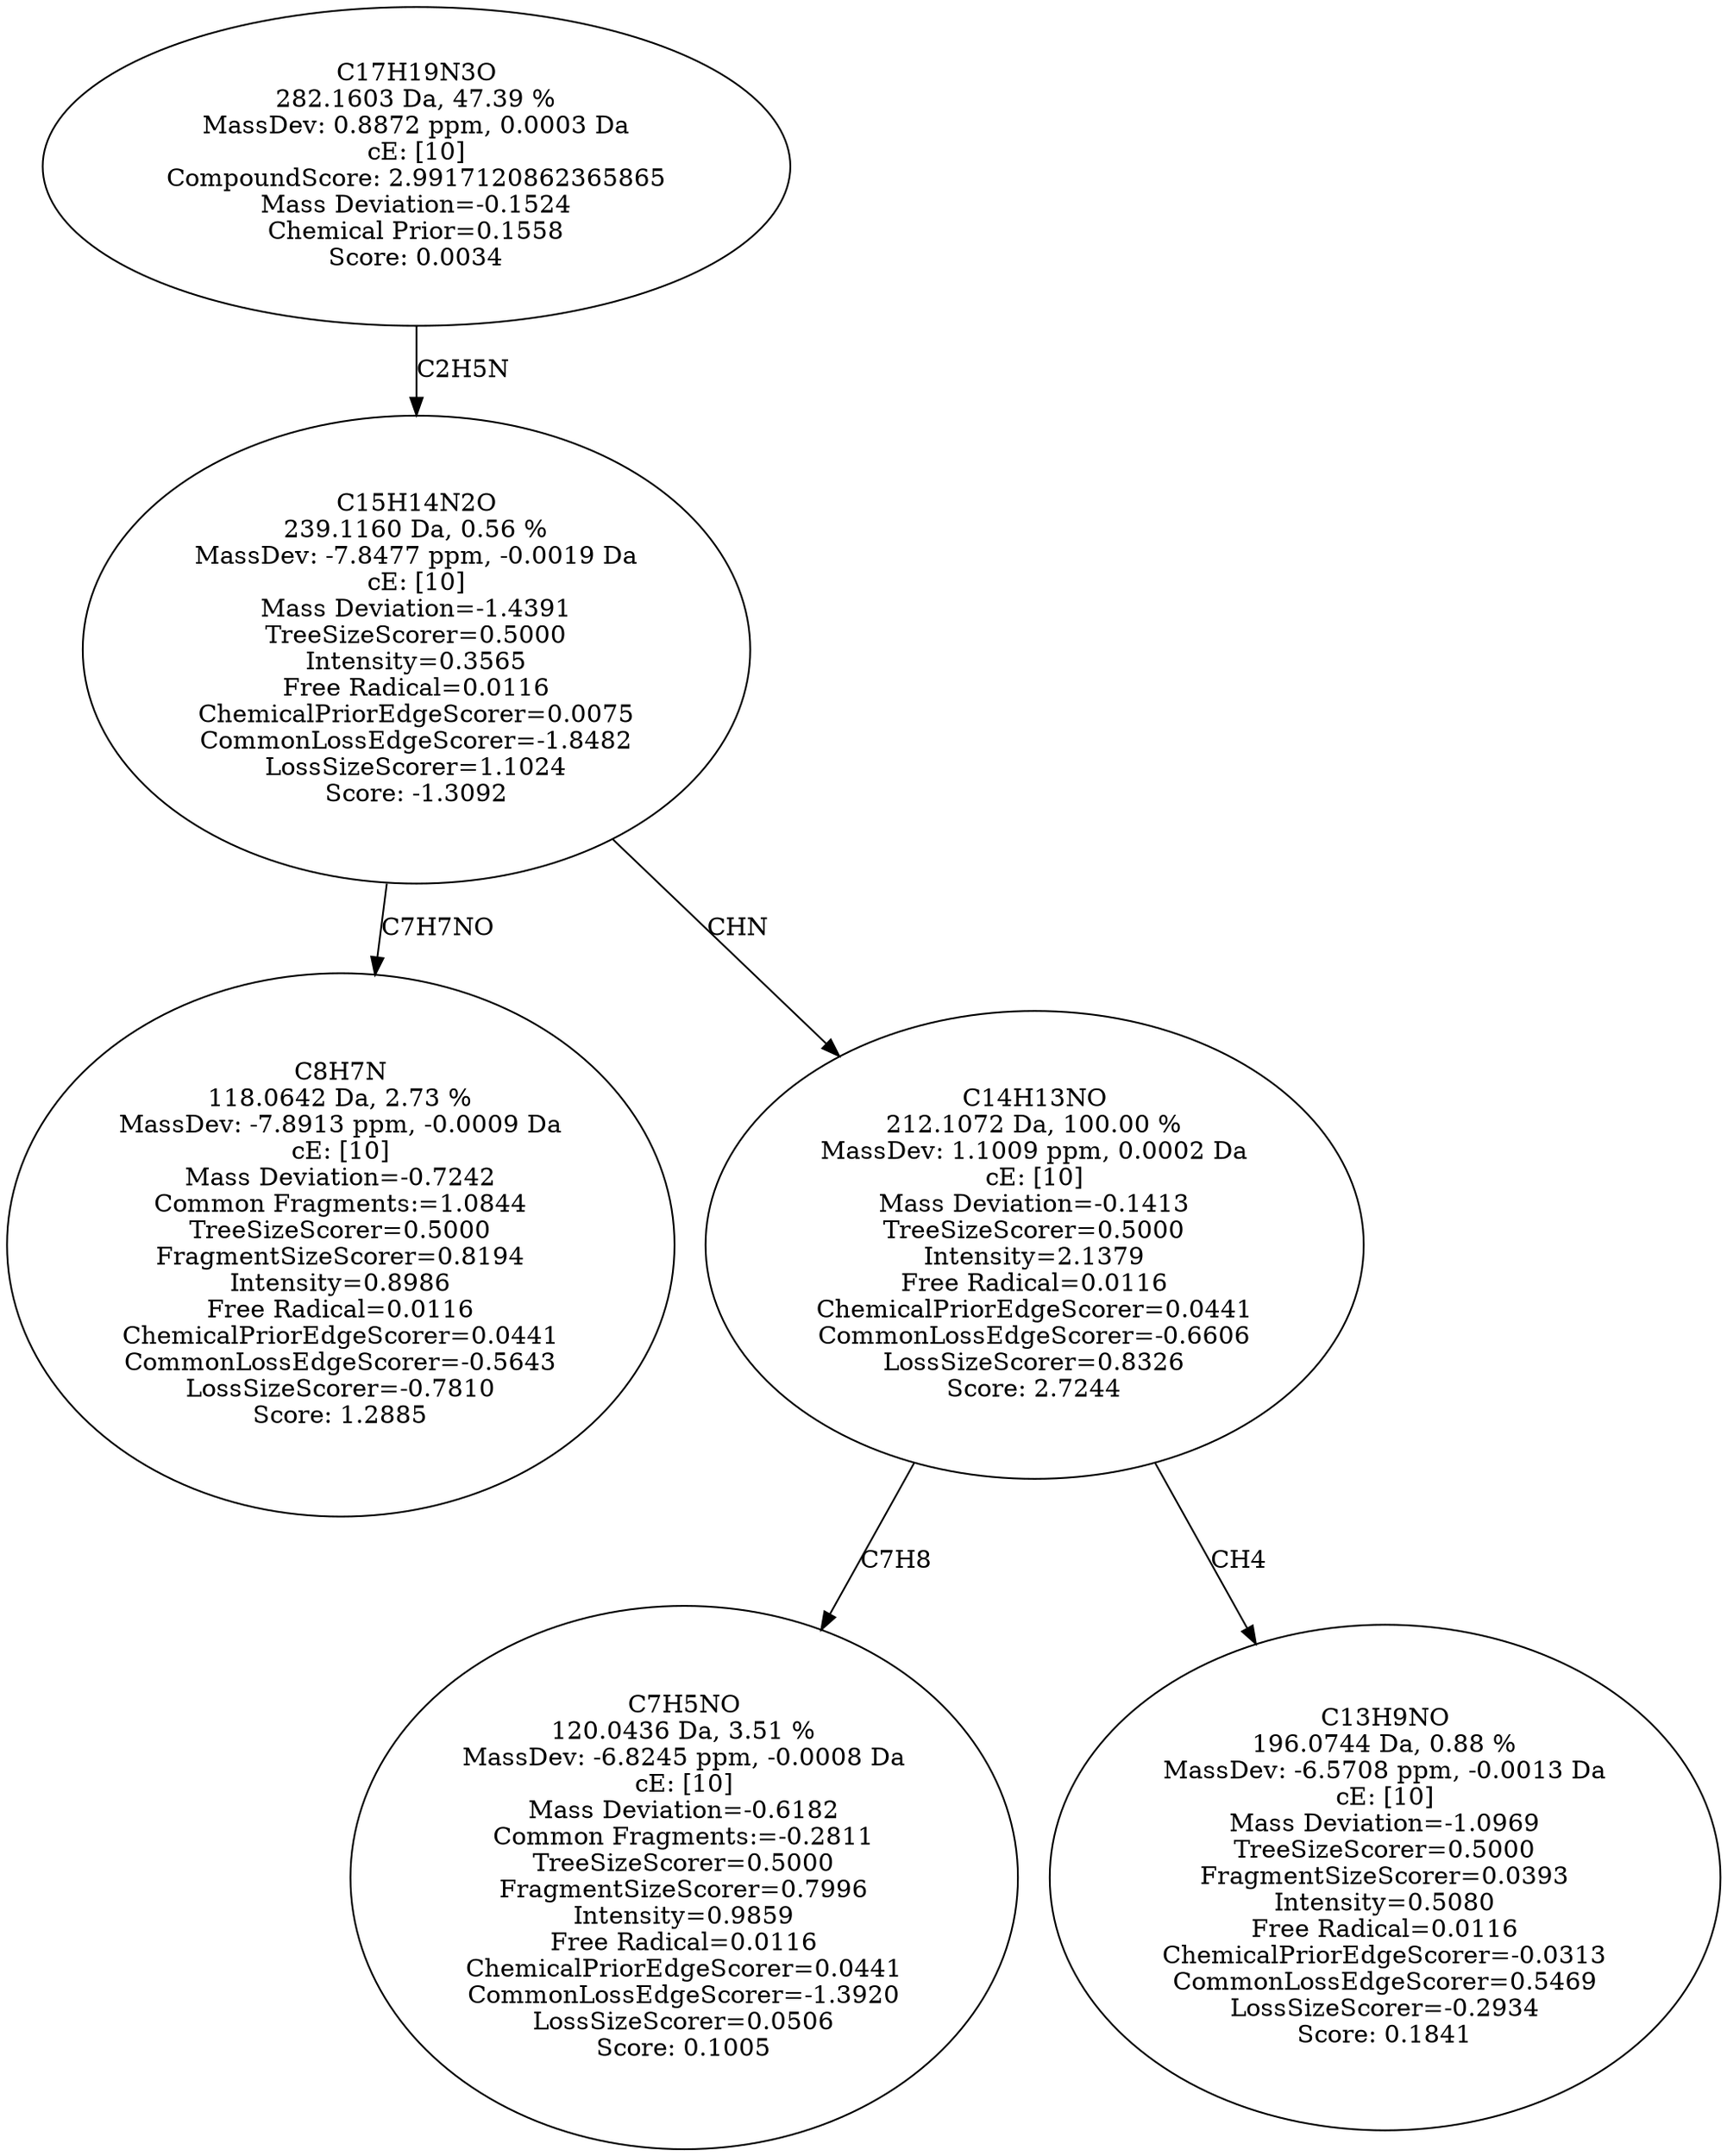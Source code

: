 strict digraph {
v1 [label="C8H7N\n118.0642 Da, 2.73 %\nMassDev: -7.8913 ppm, -0.0009 Da\ncE: [10]\nMass Deviation=-0.7242\nCommon Fragments:=1.0844\nTreeSizeScorer=0.5000\nFragmentSizeScorer=0.8194\nIntensity=0.8986\nFree Radical=0.0116\nChemicalPriorEdgeScorer=0.0441\nCommonLossEdgeScorer=-0.5643\nLossSizeScorer=-0.7810\nScore: 1.2885"];
v2 [label="C7H5NO\n120.0436 Da, 3.51 %\nMassDev: -6.8245 ppm, -0.0008 Da\ncE: [10]\nMass Deviation=-0.6182\nCommon Fragments:=-0.2811\nTreeSizeScorer=0.5000\nFragmentSizeScorer=0.7996\nIntensity=0.9859\nFree Radical=0.0116\nChemicalPriorEdgeScorer=0.0441\nCommonLossEdgeScorer=-1.3920\nLossSizeScorer=0.0506\nScore: 0.1005"];
v3 [label="C13H9NO\n196.0744 Da, 0.88 %\nMassDev: -6.5708 ppm, -0.0013 Da\ncE: [10]\nMass Deviation=-1.0969\nTreeSizeScorer=0.5000\nFragmentSizeScorer=0.0393\nIntensity=0.5080\nFree Radical=0.0116\nChemicalPriorEdgeScorer=-0.0313\nCommonLossEdgeScorer=0.5469\nLossSizeScorer=-0.2934\nScore: 0.1841"];
v4 [label="C14H13NO\n212.1072 Da, 100.00 %\nMassDev: 1.1009 ppm, 0.0002 Da\ncE: [10]\nMass Deviation=-0.1413\nTreeSizeScorer=0.5000\nIntensity=2.1379\nFree Radical=0.0116\nChemicalPriorEdgeScorer=0.0441\nCommonLossEdgeScorer=-0.6606\nLossSizeScorer=0.8326\nScore: 2.7244"];
v5 [label="C15H14N2O\n239.1160 Da, 0.56 %\nMassDev: -7.8477 ppm, -0.0019 Da\ncE: [10]\nMass Deviation=-1.4391\nTreeSizeScorer=0.5000\nIntensity=0.3565\nFree Radical=0.0116\nChemicalPriorEdgeScorer=0.0075\nCommonLossEdgeScorer=-1.8482\nLossSizeScorer=1.1024\nScore: -1.3092"];
v6 [label="C17H19N3O\n282.1603 Da, 47.39 %\nMassDev: 0.8872 ppm, 0.0003 Da\ncE: [10]\nCompoundScore: 2.9917120862365865\nMass Deviation=-0.1524\nChemical Prior=0.1558\nScore: 0.0034"];
v5 -> v1 [label="C7H7NO"];
v4 -> v2 [label="C7H8"];
v4 -> v3 [label="CH4"];
v5 -> v4 [label="CHN"];
v6 -> v5 [label="C2H5N"];
}